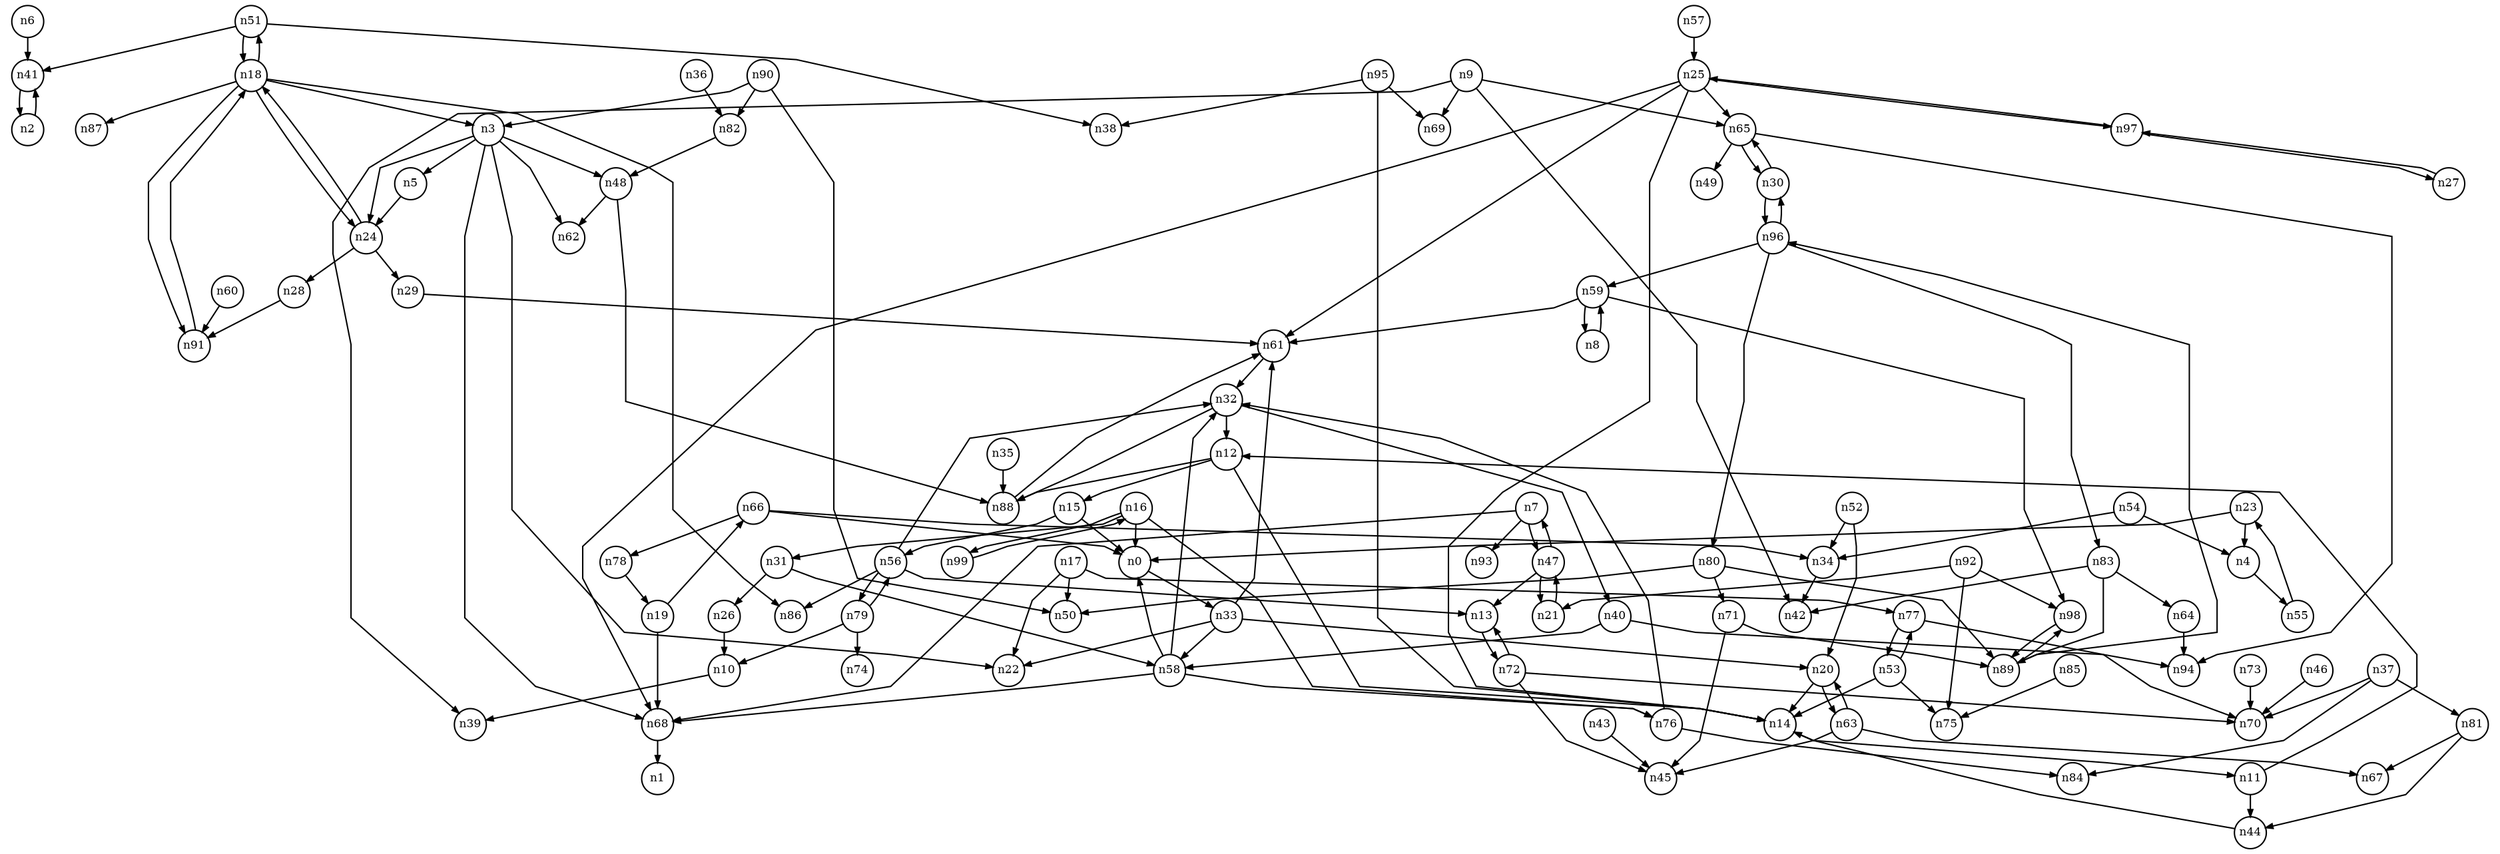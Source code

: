 digraph G{
splines=polyline;
ranksep=0.22;
nodesep=0.22;
nodesize=0.32;
fontsize=8
edge [arrowsize=0.5]
node [fontsize=8 shape=circle width=0.32 fixedsize=shape];

n41 -> n2
n2 -> n41
n5 -> n24
n3 -> n5
n3 -> n22
n3 -> n48
n3 -> n62
n3 -> n68
n3 -> n24
n48 -> n62
n48 -> n88
n68 -> n1
n55 -> n23
n4 -> n55
n6 -> n41
n7 -> n68
n7 -> n93
n7 -> n47
n59 -> n61
n59 -> n98
n59 -> n8
n8 -> n59
n9 -> n39
n9 -> n42
n9 -> n65
n9 -> n69
n65 -> n49
n65 -> n94
n65 -> n30
n10 -> n39
n12 -> n14
n12 -> n15
n12 -> n88
n11 -> n12
n11 -> n44
n44 -> n14
n14 -> n11
n15 -> n0
n15 -> n56
n88 -> n61
n0 -> n33
n16 -> n0
n16 -> n31
n16 -> n76
n16 -> n99
n31 -> n26
n31 -> n58
n76 -> n84
n76 -> n32
n99 -> n16
n17 -> n22
n17 -> n50
n17 -> n77
n77 -> n70
n77 -> n53
n18 -> n3
n18 -> n51
n18 -> n86
n18 -> n87
n18 -> n91
n18 -> n24
n51 -> n38
n51 -> n41
n51 -> n18
n91 -> n18
n66 -> n0
n66 -> n34
n66 -> n78
n19 -> n66
n19 -> n68
n20 -> n14
n20 -> n63
n23 -> n0
n23 -> n4
n24 -> n18
n24 -> n28
n24 -> n29
n28 -> n91
n29 -> n61
n25 -> n14
n25 -> n61
n25 -> n65
n25 -> n68
n25 -> n97
n61 -> n32
n26 -> n10
n30 -> n65
n30 -> n96
n58 -> n0
n58 -> n68
n58 -> n76
n58 -> n32
n32 -> n12
n32 -> n40
n32 -> n88
n40 -> n58
n40 -> n94
n33 -> n20
n33 -> n22
n33 -> n58
n33 -> n61
n34 -> n42
n35 -> n88
n82 -> n48
n36 -> n82
n37 -> n70
n37 -> n81
n37 -> n84
n81 -> n44
n81 -> n67
n43 -> n45
n46 -> n70
n47 -> n7
n47 -> n13
n47 -> n21
n13 -> n72
n21 -> n47
n52 -> n20
n52 -> n34
n53 -> n14
n53 -> n75
n53 -> n77
n54 -> n4
n54 -> n34
n56 -> n13
n56 -> n32
n56 -> n79
n56 -> n86
n79 -> n10
n79 -> n74
n79 -> n56
n57 -> n25
n98 -> n89
n60 -> n91
n63 -> n20
n63 -> n45
n63 -> n67
n64 -> n94
n78 -> n19
n71 -> n45
n71 -> n89
n72 -> n13
n72 -> n45
n72 -> n70
n73 -> n70
n80 -> n50
n80 -> n71
n80 -> n89
n83 -> n42
n83 -> n64
n83 -> n89
n85 -> n75
n96 -> n30
n96 -> n59
n96 -> n80
n96 -> n83
n89 -> n96
n89 -> n98
n90 -> n3
n90 -> n50
n90 -> n82
n92 -> n21
n92 -> n75
n92 -> n98
n95 -> n14
n95 -> n38
n95 -> n69
n97 -> n25
n97 -> n27
n27 -> n97
}
